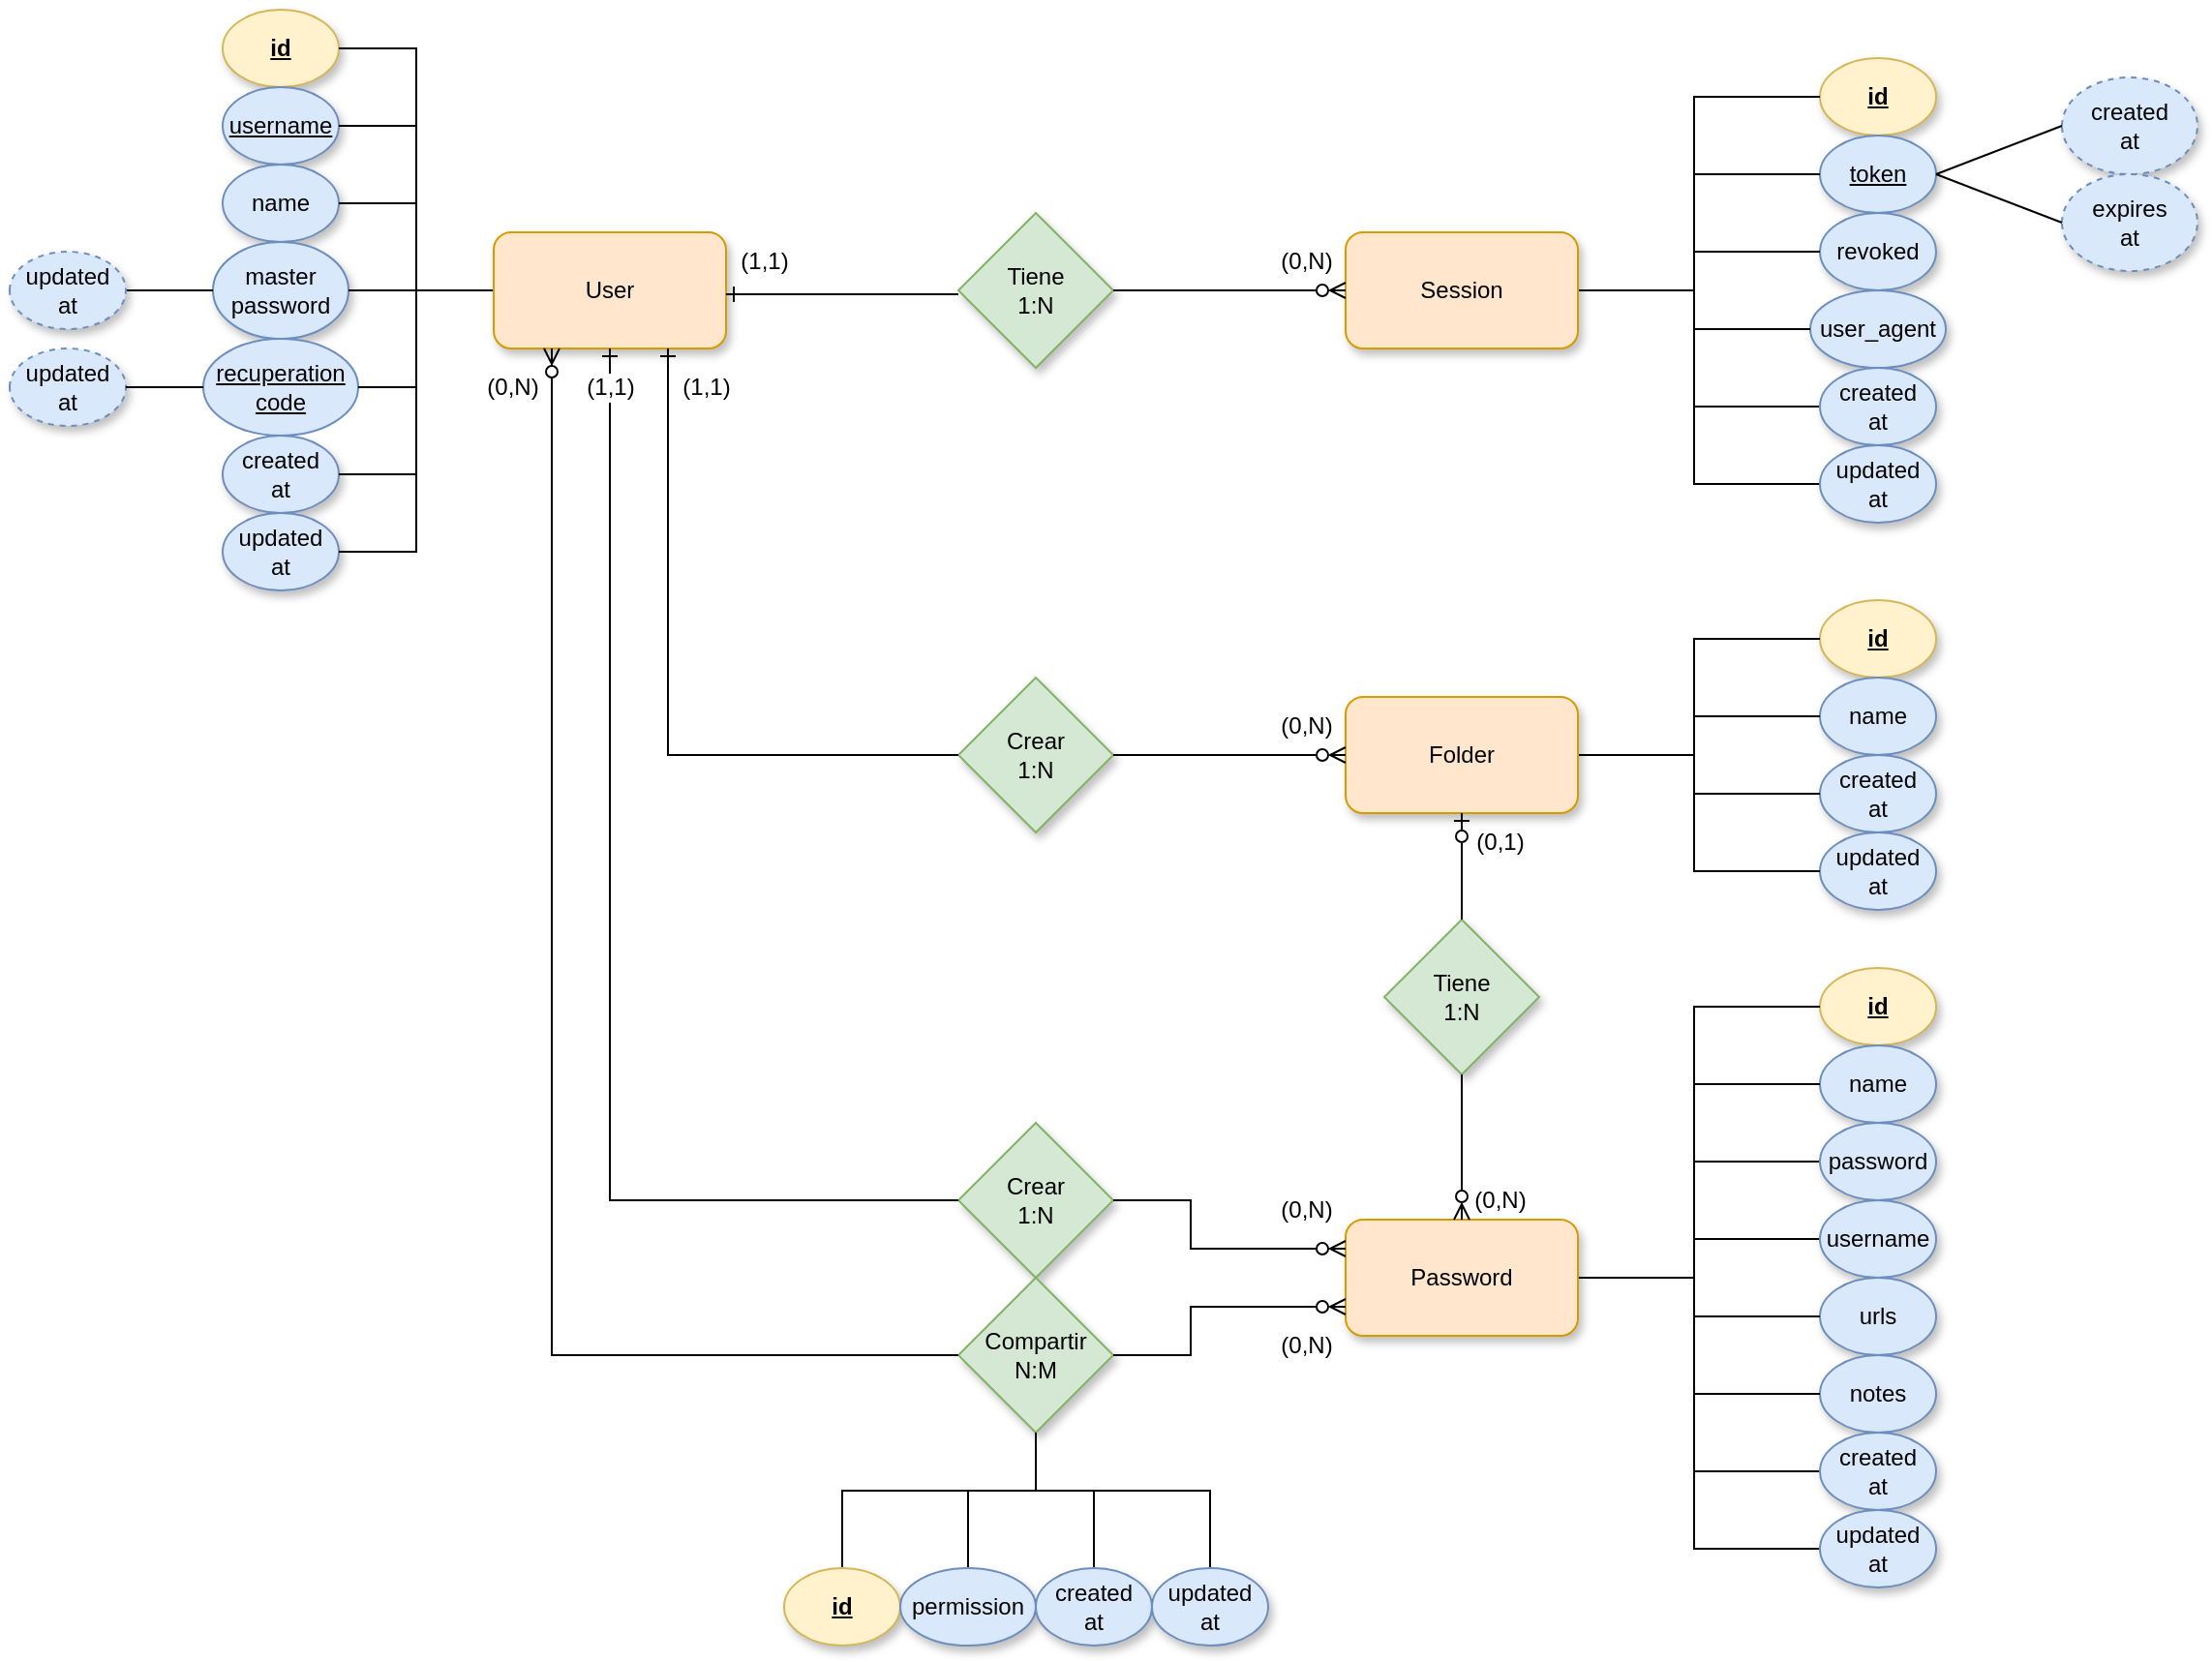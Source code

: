 <mxfile version="26.1.1">
  <diagram name="Página-1" id="HhtQjIhKFEfLpziX8jUD">
    <mxGraphModel dx="2514" dy="875" grid="1" gridSize="10" guides="1" tooltips="1" connect="1" arrows="1" fold="1" page="1" pageScale="1" pageWidth="827" pageHeight="1169" background="light-dark(#FFFFFF,#121212)" math="0" shadow="0">
      <root>
        <mxCell id="0" />
        <mxCell id="1" parent="0" />
        <mxCell id="uKW5IKUN8tZTgDCjG-Rx-1" value="id" style="ellipse;whiteSpace=wrap;html=1;fontStyle=5;fillColor=#fff2cc;strokeColor=#d6b656;shadow=1;" parent="1" vertex="1">
          <mxGeometry x="80" y="75" width="60" height="40" as="geometry" />
        </mxCell>
        <mxCell id="uKW5IKUN8tZTgDCjG-Rx-3" value="&lt;u&gt;username&lt;/u&gt;" style="ellipse;whiteSpace=wrap;html=1;fillColor=#dae8fc;strokeColor=#6c8ebf;shadow=1;" parent="1" vertex="1">
          <mxGeometry x="80" y="115" width="60" height="40" as="geometry" />
        </mxCell>
        <mxCell id="uKW5IKUN8tZTgDCjG-Rx-4" value="name" style="ellipse;whiteSpace=wrap;html=1;fillColor=#dae8fc;strokeColor=#6c8ebf;shadow=1;" parent="1" vertex="1">
          <mxGeometry x="80" y="155" width="60" height="40" as="geometry" />
        </mxCell>
        <mxCell id="uKW5IKUN8tZTgDCjG-Rx-6" value="master&lt;div&gt;password&lt;/div&gt;" style="ellipse;whiteSpace=wrap;html=1;fillColor=#dae8fc;strokeColor=#6c8ebf;shadow=1;" parent="1" vertex="1">
          <mxGeometry x="75" y="195" width="70" height="50" as="geometry" />
        </mxCell>
        <mxCell id="uKW5IKUN8tZTgDCjG-Rx-8" value="&lt;u&gt;recuperation&lt;/u&gt;&lt;div&gt;&lt;u&gt;code&lt;/u&gt;&lt;/div&gt;" style="ellipse;whiteSpace=wrap;html=1;fillColor=#dae8fc;strokeColor=#6c8ebf;" parent="1" vertex="1">
          <mxGeometry x="70" y="245" width="80" height="50" as="geometry" />
        </mxCell>
        <mxCell id="uKW5IKUN8tZTgDCjG-Rx-10" value="created&lt;div&gt;at&lt;/div&gt;" style="ellipse;whiteSpace=wrap;html=1;fillColor=#dae8fc;strokeColor=#6c8ebf;shadow=1;" parent="1" vertex="1">
          <mxGeometry x="80" y="295" width="60" height="40" as="geometry" />
        </mxCell>
        <mxCell id="uKW5IKUN8tZTgDCjG-Rx-11" value="updated&lt;div&gt;at&lt;/div&gt;" style="ellipse;whiteSpace=wrap;html=1;fillColor=#dae8fc;strokeColor=#6c8ebf;shadow=1;" parent="1" vertex="1">
          <mxGeometry x="80" y="335" width="60" height="40" as="geometry" />
        </mxCell>
        <mxCell id="uKW5IKUN8tZTgDCjG-Rx-15" style="edgeStyle=orthogonalEdgeStyle;rounded=0;orthogonalLoop=1;jettySize=auto;html=1;exitX=0;exitY=0.5;exitDx=0;exitDy=0;strokeColor=default;endArrow=none;startFill=0;" parent="1" source="uKW5IKUN8tZTgDCjG-Rx-12" edge="1">
          <mxGeometry relative="1" as="geometry">
            <mxPoint x="180" y="220" as="targetPoint" />
          </mxGeometry>
        </mxCell>
        <mxCell id="uKW5IKUN8tZTgDCjG-Rx-12" value="User" style="rounded=1;whiteSpace=wrap;html=1;fillColor=#ffe6cc;strokeColor=#d79b00;shadow=1;" parent="1" vertex="1">
          <mxGeometry x="220" y="190" width="120" height="60" as="geometry" />
        </mxCell>
        <mxCell id="uKW5IKUN8tZTgDCjG-Rx-16" value="" style="endArrow=none;html=1;rounded=0;entryX=1;entryY=0.5;entryDx=0;entryDy=0;strokeColor=default;" parent="1" target="uKW5IKUN8tZTgDCjG-Rx-1" edge="1">
          <mxGeometry width="50" height="50" relative="1" as="geometry">
            <mxPoint x="180" y="240" as="sourcePoint" />
            <mxPoint x="220" y="90" as="targetPoint" />
            <Array as="points">
              <mxPoint x="180" y="95" />
            </Array>
          </mxGeometry>
        </mxCell>
        <mxCell id="uKW5IKUN8tZTgDCjG-Rx-17" value="" style="endArrow=none;html=1;rounded=0;entryX=1;entryY=0.5;entryDx=0;entryDy=0;strokeColor=default;" parent="1" target="uKW5IKUN8tZTgDCjG-Rx-6" edge="1">
          <mxGeometry width="50" height="50" relative="1" as="geometry">
            <mxPoint x="180" y="220" as="sourcePoint" />
            <mxPoint x="440" y="30" as="targetPoint" />
            <Array as="points" />
          </mxGeometry>
        </mxCell>
        <mxCell id="uKW5IKUN8tZTgDCjG-Rx-18" value="" style="endArrow=none;html=1;rounded=0;entryX=0;entryY=0.5;entryDx=0;entryDy=0;exitX=0;exitY=0.5;exitDx=0;exitDy=0;strokeColor=default;" parent="1" source="uKW5IKUN8tZTgDCjG-Rx-6" target="YjX0jD_oHu2AztBoUwx--14" edge="1">
          <mxGeometry width="50" height="50" relative="1" as="geometry">
            <mxPoint x="180" y="240" as="sourcePoint" />
            <mxPoint x="20" y="165" as="targetPoint" />
            <Array as="points" />
          </mxGeometry>
        </mxCell>
        <mxCell id="uKW5IKUN8tZTgDCjG-Rx-19" value="" style="endArrow=none;html=1;rounded=0;entryX=1;entryY=0.5;entryDx=0;entryDy=0;strokeColor=default;" parent="1" target="uKW5IKUN8tZTgDCjG-Rx-8" edge="1">
          <mxGeometry width="50" height="50" relative="1" as="geometry">
            <mxPoint x="180" y="240" as="sourcePoint" />
            <mxPoint x="460" y="50" as="targetPoint" />
            <Array as="points">
              <mxPoint x="180" y="270" />
            </Array>
          </mxGeometry>
        </mxCell>
        <mxCell id="uKW5IKUN8tZTgDCjG-Rx-21" value="" style="endArrow=none;html=1;rounded=0;entryX=1;entryY=0.5;entryDx=0;entryDy=0;strokeColor=default;" parent="1" target="uKW5IKUN8tZTgDCjG-Rx-11" edge="1">
          <mxGeometry width="50" height="50" relative="1" as="geometry">
            <mxPoint x="180" y="240" as="sourcePoint" />
            <mxPoint x="230" y="330" as="targetPoint" />
            <Array as="points">
              <mxPoint x="180" y="355" />
            </Array>
          </mxGeometry>
        </mxCell>
        <mxCell id="uKW5IKUN8tZTgDCjG-Rx-22" value="" style="endArrow=none;html=1;rounded=0;entryX=1;entryY=0.5;entryDx=0;entryDy=0;strokeColor=default;" parent="1" target="uKW5IKUN8tZTgDCjG-Rx-4" edge="1">
          <mxGeometry width="50" height="50" relative="1" as="geometry">
            <mxPoint x="180" y="240" as="sourcePoint" />
            <mxPoint x="140" y="120" as="targetPoint" />
            <Array as="points">
              <mxPoint x="180" y="175" />
            </Array>
          </mxGeometry>
        </mxCell>
        <mxCell id="uKW5IKUN8tZTgDCjG-Rx-23" value="" style="endArrow=none;html=1;rounded=0;entryX=1;entryY=0.5;entryDx=0;entryDy=0;strokeColor=default;" parent="1" target="uKW5IKUN8tZTgDCjG-Rx-3" edge="1">
          <mxGeometry width="50" height="50" relative="1" as="geometry">
            <mxPoint x="180" y="240" as="sourcePoint" />
            <mxPoint x="180" y="70" as="targetPoint" />
            <Array as="points">
              <mxPoint x="180" y="135" />
            </Array>
          </mxGeometry>
        </mxCell>
        <mxCell id="uKW5IKUN8tZTgDCjG-Rx-24" value="" style="endArrow=none;html=1;rounded=0;entryX=1;entryY=0.5;entryDx=0;entryDy=0;strokeColor=default;" parent="1" target="uKW5IKUN8tZTgDCjG-Rx-10" edge="1">
          <mxGeometry width="50" height="50" relative="1" as="geometry">
            <mxPoint x="180" y="240" as="sourcePoint" />
            <mxPoint x="270" y="470" as="targetPoint" />
            <Array as="points">
              <mxPoint x="180" y="315" />
            </Array>
          </mxGeometry>
        </mxCell>
        <mxCell id="uKW5IKUN8tZTgDCjG-Rx-25" value="id" style="ellipse;whiteSpace=wrap;html=1;direction=west;fontStyle=5;fillColor=#fff2cc;strokeColor=#d6b656;shadow=1;" parent="1" vertex="1">
          <mxGeometry x="905" y="100" width="60" height="40" as="geometry" />
        </mxCell>
        <mxCell id="uKW5IKUN8tZTgDCjG-Rx-26" value="&lt;u&gt;token&lt;/u&gt;" style="ellipse;whiteSpace=wrap;html=1;direction=west;fillColor=#dae8fc;strokeColor=#6c8ebf;shadow=1;" parent="1" vertex="1">
          <mxGeometry x="905" y="140" width="60" height="40" as="geometry" />
        </mxCell>
        <mxCell id="uKW5IKUN8tZTgDCjG-Rx-27" value="&lt;div&gt;created&lt;div&gt;at&lt;/div&gt;&lt;/div&gt;" style="ellipse;whiteSpace=wrap;html=1;direction=west;fillColor=#dae8fc;strokeColor=#6c8ebf;shadow=1;dashed=1;" parent="1" vertex="1">
          <mxGeometry x="1030" y="110" width="70" height="50" as="geometry" />
        </mxCell>
        <mxCell id="uKW5IKUN8tZTgDCjG-Rx-28" value="&lt;div&gt;expires&lt;/div&gt;&lt;div&gt;at&lt;/div&gt;" style="ellipse;whiteSpace=wrap;html=1;direction=west;fillColor=#dae8fc;strokeColor=#6c8ebf;shadow=1;dashed=1;" parent="1" vertex="1">
          <mxGeometry x="1030" y="160" width="70" height="50" as="geometry" />
        </mxCell>
        <mxCell id="uKW5IKUN8tZTgDCjG-Rx-34" style="edgeStyle=orthogonalEdgeStyle;rounded=0;orthogonalLoop=1;jettySize=auto;html=1;exitX=0;exitY=0.5;exitDx=0;exitDy=0;strokeColor=default;endArrow=none;startFill=0;" parent="1" source="uKW5IKUN8tZTgDCjG-Rx-35" edge="1">
          <mxGeometry relative="1" as="geometry">
            <mxPoint x="840" y="220" as="targetPoint" />
          </mxGeometry>
        </mxCell>
        <mxCell id="uKW5IKUN8tZTgDCjG-Rx-35" value="Session" style="rounded=1;whiteSpace=wrap;html=1;direction=west;fillColor=#ffe6cc;strokeColor=#d79b00;shadow=1;" parent="1" vertex="1">
          <mxGeometry x="660" y="190" width="120" height="60" as="geometry" />
        </mxCell>
        <mxCell id="uKW5IKUN8tZTgDCjG-Rx-36" value="" style="endArrow=none;html=1;rounded=0;entryX=1;entryY=0.5;entryDx=0;entryDy=0;strokeColor=default;" parent="1" target="uKW5IKUN8tZTgDCjG-Rx-25" edge="1">
          <mxGeometry width="50" height="50" relative="1" as="geometry">
            <mxPoint x="840" y="220" as="sourcePoint" />
            <mxPoint x="880" y="90" as="targetPoint" />
            <Array as="points">
              <mxPoint x="840" y="120" />
            </Array>
          </mxGeometry>
        </mxCell>
        <mxCell id="uKW5IKUN8tZTgDCjG-Rx-37" value="" style="endArrow=none;html=1;rounded=0;entryX=1;entryY=0.5;entryDx=0;entryDy=0;exitX=0;exitY=0.5;exitDx=0;exitDy=0;strokeColor=default;" parent="1" source="uKW5IKUN8tZTgDCjG-Rx-26" target="uKW5IKUN8tZTgDCjG-Rx-28" edge="1">
          <mxGeometry width="50" height="50" relative="1" as="geometry">
            <mxPoint x="1120" y="240" as="sourcePoint" />
            <mxPoint x="1100" y="-10" as="targetPoint" />
            <Array as="points" />
          </mxGeometry>
        </mxCell>
        <mxCell id="uKW5IKUN8tZTgDCjG-Rx-41" value="" style="endArrow=none;html=1;rounded=0;entryX=1;entryY=0.5;entryDx=0;entryDy=0;strokeColor=default;" parent="1" target="uKW5IKUN8tZTgDCjG-Rx-33" edge="1">
          <mxGeometry width="50" height="50" relative="1" as="geometry">
            <mxPoint x="840" y="220" as="sourcePoint" />
            <mxPoint x="890" y="330" as="targetPoint" />
            <Array as="points">
              <mxPoint x="840" y="320" />
            </Array>
          </mxGeometry>
        </mxCell>
        <mxCell id="uKW5IKUN8tZTgDCjG-Rx-42" value="" style="endArrow=none;html=1;rounded=0;entryX=1;entryY=0.5;entryDx=0;entryDy=0;exitX=0;exitY=0.5;exitDx=0;exitDy=0;strokeColor=default;" parent="1" source="uKW5IKUN8tZTgDCjG-Rx-26" target="uKW5IKUN8tZTgDCjG-Rx-27" edge="1">
          <mxGeometry width="50" height="50" relative="1" as="geometry">
            <mxPoint x="1100" y="50" as="sourcePoint" />
            <mxPoint x="800" y="80" as="targetPoint" />
            <Array as="points" />
          </mxGeometry>
        </mxCell>
        <mxCell id="uKW5IKUN8tZTgDCjG-Rx-43" value="" style="endArrow=none;html=1;rounded=0;entryX=1;entryY=0.5;entryDx=0;entryDy=0;exitX=1;exitY=0.5;exitDx=0;exitDy=0;strokeColor=default;" parent="1" target="uKW5IKUN8tZTgDCjG-Rx-26" edge="1">
          <mxGeometry width="50" height="50" relative="1" as="geometry">
            <mxPoint x="840" y="240" as="sourcePoint" />
            <mxPoint x="840" y="70" as="targetPoint" />
            <Array as="points">
              <mxPoint x="840" y="220" />
              <mxPoint x="840" y="160" />
            </Array>
          </mxGeometry>
        </mxCell>
        <mxCell id="uKW5IKUN8tZTgDCjG-Rx-44" value="" style="endArrow=none;html=1;rounded=0;entryX=1;entryY=0.5;entryDx=0;entryDy=0;strokeColor=default;" parent="1" target="uKW5IKUN8tZTgDCjG-Rx-32" edge="1">
          <mxGeometry width="50" height="50" relative="1" as="geometry">
            <mxPoint x="840" y="280" as="sourcePoint" />
            <mxPoint x="930" y="470" as="targetPoint" />
            <Array as="points" />
          </mxGeometry>
        </mxCell>
        <mxCell id="uKW5IKUN8tZTgDCjG-Rx-45" value="Tiene&lt;div&gt;1:N&lt;/div&gt;" style="rhombus;whiteSpace=wrap;html=1;fillColor=#d5e8d4;strokeColor=#82b366;shadow=1;" parent="1" vertex="1">
          <mxGeometry x="460" y="180" width="80" height="80" as="geometry" />
        </mxCell>
        <mxCell id="uKW5IKUN8tZTgDCjG-Rx-46" value="" style="endArrow=ERone;html=1;rounded=0;entryX=1;entryY=0.5;entryDx=0;entryDy=0;endFill=0;strokeColor=default;" parent="1" edge="1">
          <mxGeometry width="50" height="50" relative="1" as="geometry">
            <mxPoint x="460" y="222.0" as="sourcePoint" />
            <mxPoint x="340" y="222.0" as="targetPoint" />
          </mxGeometry>
        </mxCell>
        <mxCell id="uKW5IKUN8tZTgDCjG-Rx-48" value="" style="endArrow=ERzeroToMany;html=1;rounded=0;entryX=1;entryY=0.5;entryDx=0;entryDy=0;exitX=1;exitY=0.5;exitDx=0;exitDy=0;endFill=0;strokeColor=default;" parent="1" source="uKW5IKUN8tZTgDCjG-Rx-45" target="uKW5IKUN8tZTgDCjG-Rx-35" edge="1">
          <mxGeometry width="50" height="50" relative="1" as="geometry">
            <mxPoint x="470" y="230" as="sourcePoint" />
            <mxPoint x="350" y="230" as="targetPoint" />
          </mxGeometry>
        </mxCell>
        <mxCell id="uKW5IKUN8tZTgDCjG-Rx-50" value="(0,N)" style="text;html=1;align=center;verticalAlign=middle;whiteSpace=wrap;rounded=0;" parent="1" vertex="1">
          <mxGeometry x="610" y="190" width="60" height="30" as="geometry" />
        </mxCell>
        <mxCell id="uKW5IKUN8tZTgDCjG-Rx-52" value="id" style="ellipse;whiteSpace=wrap;html=1;direction=west;fontStyle=5;fillColor=#fff2cc;strokeColor=#d6b656;shadow=1;" parent="1" vertex="1">
          <mxGeometry x="905" y="380" width="60" height="40" as="geometry" />
        </mxCell>
        <mxCell id="uKW5IKUN8tZTgDCjG-Rx-53" value="name" style="ellipse;whiteSpace=wrap;html=1;direction=west;fillColor=#dae8fc;strokeColor=#6c8ebf;shadow=1;" parent="1" vertex="1">
          <mxGeometry x="905" y="420" width="60" height="40" as="geometry" />
        </mxCell>
        <mxCell id="uKW5IKUN8tZTgDCjG-Rx-56" value="created&lt;div&gt;at&lt;/div&gt;" style="ellipse;whiteSpace=wrap;html=1;direction=west;fillColor=#dae8fc;strokeColor=#6c8ebf;shadow=1;" parent="1" vertex="1">
          <mxGeometry x="905" y="460" width="60" height="40" as="geometry" />
        </mxCell>
        <mxCell id="uKW5IKUN8tZTgDCjG-Rx-57" value="updated&lt;div&gt;at&lt;/div&gt;" style="ellipse;whiteSpace=wrap;html=1;direction=west;fillColor=#dae8fc;strokeColor=#6c8ebf;shadow=1;" parent="1" vertex="1">
          <mxGeometry x="905" y="500" width="60" height="40" as="geometry" />
        </mxCell>
        <mxCell id="uKW5IKUN8tZTgDCjG-Rx-58" style="edgeStyle=orthogonalEdgeStyle;rounded=0;orthogonalLoop=1;jettySize=auto;html=1;exitX=0;exitY=0.5;exitDx=0;exitDy=0;strokeColor=default;endArrow=none;startFill=0;" parent="1" source="uKW5IKUN8tZTgDCjG-Rx-59" edge="1">
          <mxGeometry relative="1" as="geometry">
            <mxPoint x="840" y="460" as="targetPoint" />
          </mxGeometry>
        </mxCell>
        <mxCell id="uKW5IKUN8tZTgDCjG-Rx-59" value="Folder" style="rounded=1;whiteSpace=wrap;html=1;direction=west;fillColor=#ffe6cc;strokeColor=#d79b00;shadow=1;" parent="1" vertex="1">
          <mxGeometry x="660" y="430" width="120" height="60" as="geometry" />
        </mxCell>
        <mxCell id="uKW5IKUN8tZTgDCjG-Rx-60" value="" style="endArrow=none;html=1;rounded=0;entryX=1;entryY=0.5;entryDx=0;entryDy=0;exitX=1;exitY=0.5;exitDx=0;exitDy=0;strokeColor=default;" parent="1" target="uKW5IKUN8tZTgDCjG-Rx-52" edge="1">
          <mxGeometry width="50" height="50" relative="1" as="geometry">
            <mxPoint x="840" y="480" as="sourcePoint" />
            <mxPoint x="880" y="330" as="targetPoint" />
            <Array as="points">
              <mxPoint x="840" y="400" />
            </Array>
          </mxGeometry>
        </mxCell>
        <mxCell id="uKW5IKUN8tZTgDCjG-Rx-62" value="" style="endArrow=none;html=1;rounded=0;entryX=1;entryY=0.5;entryDx=0;entryDy=0;exitX=1;exitY=0.5;exitDx=0;exitDy=0;strokeColor=default;" parent="1" target="uKW5IKUN8tZTgDCjG-Rx-57" edge="1">
          <mxGeometry width="50" height="50" relative="1" as="geometry">
            <mxPoint x="840" y="480" as="sourcePoint" />
            <mxPoint x="890" y="570" as="targetPoint" />
            <Array as="points">
              <mxPoint x="840" y="520" />
            </Array>
          </mxGeometry>
        </mxCell>
        <mxCell id="uKW5IKUN8tZTgDCjG-Rx-64" value="" style="endArrow=none;html=1;rounded=0;entryX=1;entryY=0.5;entryDx=0;entryDy=0;exitX=1;exitY=0.5;exitDx=0;exitDy=0;strokeColor=default;" parent="1" target="uKW5IKUN8tZTgDCjG-Rx-53" edge="1">
          <mxGeometry width="50" height="50" relative="1" as="geometry">
            <mxPoint x="840" y="480" as="sourcePoint" />
            <mxPoint x="840" y="310" as="targetPoint" />
            <Array as="points">
              <mxPoint x="840" y="440" />
            </Array>
          </mxGeometry>
        </mxCell>
        <mxCell id="uKW5IKUN8tZTgDCjG-Rx-65" value="" style="endArrow=none;html=1;rounded=0;entryX=1;entryY=0.5;entryDx=0;entryDy=0;exitX=1;exitY=0.5;exitDx=0;exitDy=0;strokeColor=default;" parent="1" target="uKW5IKUN8tZTgDCjG-Rx-56" edge="1">
          <mxGeometry width="50" height="50" relative="1" as="geometry">
            <mxPoint x="840" y="480" as="sourcePoint" />
            <mxPoint x="930" y="710" as="targetPoint" />
            <Array as="points" />
          </mxGeometry>
        </mxCell>
        <mxCell id="uKW5IKUN8tZTgDCjG-Rx-67" value="Crear&lt;div&gt;1:N&lt;/div&gt;" style="rhombus;whiteSpace=wrap;html=1;fillColor=#d5e8d4;strokeColor=#82b366;shadow=1;" parent="1" vertex="1">
          <mxGeometry x="460" y="420" width="80" height="80" as="geometry" />
        </mxCell>
        <mxCell id="uKW5IKUN8tZTgDCjG-Rx-68" value="" style="endArrow=ERone;html=1;rounded=0;exitX=0;exitY=0.5;exitDx=0;exitDy=0;entryX=0.75;entryY=1;entryDx=0;entryDy=0;endFill=0;strokeColor=default;" parent="1" source="uKW5IKUN8tZTgDCjG-Rx-67" target="uKW5IKUN8tZTgDCjG-Rx-12" edge="1">
          <mxGeometry width="50" height="50" relative="1" as="geometry">
            <mxPoint x="470" y="230" as="sourcePoint" />
            <mxPoint x="220" y="300" as="targetPoint" />
            <Array as="points">
              <mxPoint x="310" y="460" />
            </Array>
          </mxGeometry>
        </mxCell>
        <mxCell id="uKW5IKUN8tZTgDCjG-Rx-70" value="" style="endArrow=ERzeroToMany;html=1;rounded=0;exitX=1;exitY=0.5;exitDx=0;exitDy=0;entryX=1;entryY=0.5;entryDx=0;entryDy=0;endFill=0;strokeColor=default;" parent="1" source="uKW5IKUN8tZTgDCjG-Rx-67" target="uKW5IKUN8tZTgDCjG-Rx-59" edge="1">
          <mxGeometry width="50" height="50" relative="1" as="geometry">
            <mxPoint x="550" y="190" as="sourcePoint" />
            <mxPoint x="630" y="460" as="targetPoint" />
          </mxGeometry>
        </mxCell>
        <mxCell id="uKW5IKUN8tZTgDCjG-Rx-72" value="(0,N)" style="text;html=1;align=center;verticalAlign=middle;whiteSpace=wrap;rounded=0;" parent="1" vertex="1">
          <mxGeometry x="610" y="430" width="60" height="30" as="geometry" />
        </mxCell>
        <mxCell id="uKW5IKUN8tZTgDCjG-Rx-73" value="id" style="ellipse;whiteSpace=wrap;html=1;direction=west;fontStyle=5;fillColor=#fff2cc;strokeColor=#d6b656;shadow=1;" parent="1" vertex="1">
          <mxGeometry x="905" y="570" width="60" height="40" as="geometry" />
        </mxCell>
        <mxCell id="uKW5IKUN8tZTgDCjG-Rx-74" value="name" style="ellipse;whiteSpace=wrap;html=1;direction=west;fillColor=#dae8fc;strokeColor=#6c8ebf;shadow=1;" parent="1" vertex="1">
          <mxGeometry x="905" y="610" width="60" height="40" as="geometry" />
        </mxCell>
        <mxCell id="uKW5IKUN8tZTgDCjG-Rx-79" style="edgeStyle=orthogonalEdgeStyle;rounded=0;orthogonalLoop=1;jettySize=auto;html=1;exitX=0;exitY=0.5;exitDx=0;exitDy=0;strokeColor=default;endArrow=none;startFill=0;" parent="1" source="uKW5IKUN8tZTgDCjG-Rx-80" edge="1">
          <mxGeometry relative="1" as="geometry">
            <mxPoint x="840" y="730" as="targetPoint" />
          </mxGeometry>
        </mxCell>
        <mxCell id="uKW5IKUN8tZTgDCjG-Rx-80" value="Password" style="rounded=1;whiteSpace=wrap;html=1;direction=west;fillColor=#ffe6cc;strokeColor=#d79b00;shadow=1;" parent="1" vertex="1">
          <mxGeometry x="660" y="700" width="120" height="60" as="geometry" />
        </mxCell>
        <mxCell id="uKW5IKUN8tZTgDCjG-Rx-81" value="" style="endArrow=none;html=1;rounded=0;entryX=1;entryY=0.5;entryDx=0;entryDy=0;exitX=1;exitY=0.5;exitDx=0;exitDy=0;strokeColor=default;" parent="1" target="uKW5IKUN8tZTgDCjG-Rx-73" edge="1">
          <mxGeometry width="50" height="50" relative="1" as="geometry">
            <mxPoint x="840" y="750" as="sourcePoint" />
            <mxPoint x="880" y="600" as="targetPoint" />
            <Array as="points">
              <mxPoint x="840" y="590" />
            </Array>
          </mxGeometry>
        </mxCell>
        <mxCell id="uKW5IKUN8tZTgDCjG-Rx-82" value="" style="endArrow=none;html=1;rounded=0;entryX=1;entryY=0.5;entryDx=0;entryDy=0;strokeColor=default;" parent="1" target="uKW5IKUN8tZTgDCjG-Rx-105" edge="1">
          <mxGeometry width="50" height="50" relative="1" as="geometry">
            <mxPoint x="840" y="710" as="sourcePoint" />
            <mxPoint x="900.0" y="755" as="targetPoint" />
            <Array as="points" />
          </mxGeometry>
        </mxCell>
        <mxCell id="uKW5IKUN8tZTgDCjG-Rx-83" value="" style="endArrow=none;html=1;rounded=0;entryX=1;entryY=0.5;entryDx=0;entryDy=0;exitX=1;exitY=0.5;exitDx=0;exitDy=0;strokeColor=default;" parent="1" target="uKW5IKUN8tZTgDCjG-Rx-78" edge="1">
          <mxGeometry width="50" height="50" relative="1" as="geometry">
            <mxPoint x="840" y="750" as="sourcePoint" />
            <mxPoint x="890" y="840" as="targetPoint" />
            <Array as="points">
              <mxPoint x="840" y="870" />
            </Array>
          </mxGeometry>
        </mxCell>
        <mxCell id="uKW5IKUN8tZTgDCjG-Rx-84" value="" style="endArrow=none;html=1;rounded=0;entryX=1;entryY=0.5;entryDx=0;entryDy=0;exitX=1;exitY=0.5;exitDx=0;exitDy=0;strokeColor=default;" parent="1" target="uKW5IKUN8tZTgDCjG-Rx-104" edge="1">
          <mxGeometry width="50" height="50" relative="1" as="geometry">
            <mxPoint x="840" y="750" as="sourcePoint" />
            <mxPoint x="900.0" y="705" as="targetPoint" />
            <Array as="points">
              <mxPoint x="840" y="670" />
            </Array>
          </mxGeometry>
        </mxCell>
        <mxCell id="uKW5IKUN8tZTgDCjG-Rx-85" value="" style="endArrow=none;html=1;rounded=0;entryX=1;entryY=0.5;entryDx=0;entryDy=0;exitX=1;exitY=0.5;exitDx=0;exitDy=0;strokeColor=default;" parent="1" target="uKW5IKUN8tZTgDCjG-Rx-74" edge="1">
          <mxGeometry width="50" height="50" relative="1" as="geometry">
            <mxPoint x="840" y="750" as="sourcePoint" />
            <mxPoint x="840" y="580" as="targetPoint" />
            <Array as="points">
              <mxPoint x="840" y="630" />
            </Array>
          </mxGeometry>
        </mxCell>
        <mxCell id="uKW5IKUN8tZTgDCjG-Rx-86" value="" style="endArrow=none;html=1;rounded=0;entryX=1;entryY=0.5;entryDx=0;entryDy=0;exitX=1;exitY=0.5;exitDx=0;exitDy=0;strokeColor=default;" parent="1" target="uKW5IKUN8tZTgDCjG-Rx-77" edge="1">
          <mxGeometry width="50" height="50" relative="1" as="geometry">
            <mxPoint x="840" y="750" as="sourcePoint" />
            <mxPoint x="930" y="980" as="targetPoint" />
            <Array as="points">
              <mxPoint x="840" y="830" />
            </Array>
          </mxGeometry>
        </mxCell>
        <mxCell id="uKW5IKUN8tZTgDCjG-Rx-87" value="Crear&lt;div&gt;1:N&lt;/div&gt;" style="rhombus;whiteSpace=wrap;html=1;fillColor=#d5e8d4;strokeColor=#82b366;shadow=1;" parent="1" vertex="1">
          <mxGeometry x="460" y="650" width="80" height="80" as="geometry" />
        </mxCell>
        <mxCell id="uKW5IKUN8tZTgDCjG-Rx-88" value="" style="endArrow=ERone;html=1;rounded=0;exitX=0;exitY=0.5;exitDx=0;exitDy=0;entryX=0.5;entryY=1;entryDx=0;entryDy=0;endFill=0;strokeColor=default;" parent="1" source="uKW5IKUN8tZTgDCjG-Rx-87" target="uKW5IKUN8tZTgDCjG-Rx-12" edge="1">
          <mxGeometry width="50" height="50" relative="1" as="geometry">
            <mxPoint x="470" y="470" as="sourcePoint" />
            <mxPoint x="320" y="260" as="targetPoint" />
            <Array as="points">
              <mxPoint x="280" y="690" />
            </Array>
          </mxGeometry>
        </mxCell>
        <mxCell id="YjX0jD_oHu2AztBoUwx--20" value="&lt;font style=&quot;font-size: 12px;&quot;&gt;(1,1)&lt;/font&gt;" style="edgeLabel;html=1;align=center;verticalAlign=middle;resizable=0;points=[];" parent="uKW5IKUN8tZTgDCjG-Rx-88" vertex="1" connectable="0">
          <mxGeometry x="0.926" relative="1" as="geometry">
            <mxPoint y="-3" as="offset" />
          </mxGeometry>
        </mxCell>
        <mxCell id="uKW5IKUN8tZTgDCjG-Rx-98" value="" style="endArrow=ERzeroToMany;html=1;rounded=0;exitX=1;exitY=0.5;exitDx=0;exitDy=0;entryX=1;entryY=0.75;entryDx=0;entryDy=0;endFill=0;strokeColor=default;" parent="1" source="uKW5IKUN8tZTgDCjG-Rx-87" target="uKW5IKUN8tZTgDCjG-Rx-80" edge="1">
          <mxGeometry width="50" height="50" relative="1" as="geometry">
            <mxPoint x="550" y="500" as="sourcePoint" />
            <mxPoint x="670" y="500" as="targetPoint" />
            <Array as="points">
              <mxPoint x="580" y="690" />
              <mxPoint x="580" y="715" />
            </Array>
          </mxGeometry>
        </mxCell>
        <mxCell id="uKW5IKUN8tZTgDCjG-Rx-100" value="(0,N)" style="text;html=1;align=center;verticalAlign=middle;whiteSpace=wrap;rounded=0;" parent="1" vertex="1">
          <mxGeometry x="610" y="680" width="60" height="30" as="geometry" />
        </mxCell>
        <mxCell id="uKW5IKUN8tZTgDCjG-Rx-104" value="password" style="ellipse;whiteSpace=wrap;html=1;direction=west;fillColor=#dae8fc;strokeColor=#6c8ebf;shadow=1;" parent="1" vertex="1">
          <mxGeometry x="905" y="650" width="60" height="40" as="geometry" />
        </mxCell>
        <mxCell id="uKW5IKUN8tZTgDCjG-Rx-105" value="username" style="ellipse;whiteSpace=wrap;html=1;direction=west;fillColor=#dae8fc;strokeColor=#6c8ebf;shadow=1;" parent="1" vertex="1">
          <mxGeometry x="905" y="690" width="60" height="40" as="geometry" />
        </mxCell>
        <mxCell id="uKW5IKUN8tZTgDCjG-Rx-106" value="urls" style="ellipse;whiteSpace=wrap;html=1;direction=west;fillColor=#dae8fc;strokeColor=#6c8ebf;shadow=1;" parent="1" vertex="1">
          <mxGeometry x="905" y="730" width="60" height="40" as="geometry" />
        </mxCell>
        <mxCell id="uKW5IKUN8tZTgDCjG-Rx-107" value="notes" style="ellipse;whiteSpace=wrap;html=1;direction=west;fillColor=#dae8fc;strokeColor=#6c8ebf;shadow=1;" parent="1" vertex="1">
          <mxGeometry x="905" y="770" width="60" height="40" as="geometry" />
        </mxCell>
        <mxCell id="uKW5IKUN8tZTgDCjG-Rx-108" value="" style="endArrow=none;html=1;rounded=0;entryX=1;entryY=0.5;entryDx=0;entryDy=0;strokeColor=default;" parent="1" target="uKW5IKUN8tZTgDCjG-Rx-106" edge="1">
          <mxGeometry width="50" height="50" relative="1" as="geometry">
            <mxPoint x="840" y="750" as="sourcePoint" />
            <mxPoint x="915" y="720" as="targetPoint" />
            <Array as="points" />
          </mxGeometry>
        </mxCell>
        <mxCell id="uKW5IKUN8tZTgDCjG-Rx-109" value="" style="endArrow=none;html=1;rounded=0;entryX=1;entryY=0.5;entryDx=0;entryDy=0;strokeColor=default;" parent="1" target="uKW5IKUN8tZTgDCjG-Rx-107" edge="1">
          <mxGeometry width="50" height="50" relative="1" as="geometry">
            <mxPoint x="840" y="790" as="sourcePoint" />
            <mxPoint x="915" y="760" as="targetPoint" />
            <Array as="points" />
          </mxGeometry>
        </mxCell>
        <mxCell id="YjX0jD_oHu2AztBoUwx--1" value="Tiene&lt;div&gt;1:N&lt;/div&gt;" style="rhombus;whiteSpace=wrap;html=1;fillColor=#d5e8d4;strokeColor=#82b366;shadow=1;" parent="1" vertex="1">
          <mxGeometry x="680" y="545" width="80" height="80" as="geometry" />
        </mxCell>
        <mxCell id="YjX0jD_oHu2AztBoUwx--2" value="" style="endArrow=ERzeroToOne;html=1;rounded=0;exitX=0.5;exitY=0;exitDx=0;exitDy=0;entryX=0.5;entryY=0;entryDx=0;entryDy=0;endFill=0;strokeColor=default;" parent="1" source="YjX0jD_oHu2AztBoUwx--1" target="uKW5IKUN8tZTgDCjG-Rx-59" edge="1">
          <mxGeometry width="50" height="50" relative="1" as="geometry">
            <mxPoint x="460" y="560" as="sourcePoint" />
            <mxPoint x="580" y="560" as="targetPoint" />
          </mxGeometry>
        </mxCell>
        <mxCell id="YjX0jD_oHu2AztBoUwx--3" value="" style="endArrow=none;html=1;rounded=0;exitX=0.5;exitY=1;exitDx=0;exitDy=0;entryX=0.5;entryY=1;entryDx=0;entryDy=0;startArrow=ERzeroToMany;startFill=0;strokeColor=default;" parent="1" source="uKW5IKUN8tZTgDCjG-Rx-80" target="YjX0jD_oHu2AztBoUwx--1" edge="1">
          <mxGeometry width="50" height="50" relative="1" as="geometry">
            <mxPoint x="470" y="570" as="sourcePoint" />
            <mxPoint x="590" y="570" as="targetPoint" />
          </mxGeometry>
        </mxCell>
        <mxCell id="YjX0jD_oHu2AztBoUwx--4" value="(0,N)" style="text;html=1;align=center;verticalAlign=middle;whiteSpace=wrap;rounded=0;" parent="1" vertex="1">
          <mxGeometry x="710" y="675" width="60" height="30" as="geometry" />
        </mxCell>
        <mxCell id="YjX0jD_oHu2AztBoUwx--5" value="(0,1)" style="text;html=1;align=center;verticalAlign=middle;whiteSpace=wrap;rounded=0;" parent="1" vertex="1">
          <mxGeometry x="710" y="490" width="60" height="30" as="geometry" />
        </mxCell>
        <mxCell id="YjX0jD_oHu2AztBoUwx--7" value="Compartir&lt;div&gt;N:M&lt;/div&gt;" style="rhombus;whiteSpace=wrap;html=1;fillColor=#d5e8d4;strokeColor=#82b366;shadow=1;" parent="1" vertex="1">
          <mxGeometry x="460" y="730" width="80" height="80" as="geometry" />
        </mxCell>
        <mxCell id="YjX0jD_oHu2AztBoUwx--9" value="" style="endArrow=ERzeroToMany;html=1;rounded=0;exitX=1;exitY=0.5;exitDx=0;exitDy=0;entryX=1;entryY=0.25;entryDx=0;entryDy=0;endFill=0;strokeColor=default;" parent="1" source="YjX0jD_oHu2AztBoUwx--7" target="uKW5IKUN8tZTgDCjG-Rx-80" edge="1">
          <mxGeometry width="50" height="50" relative="1" as="geometry">
            <mxPoint x="550" y="700" as="sourcePoint" />
            <mxPoint x="670" y="725" as="targetPoint" />
            <Array as="points">
              <mxPoint x="580" y="770" />
              <mxPoint x="580" y="745" />
            </Array>
          </mxGeometry>
        </mxCell>
        <mxCell id="YjX0jD_oHu2AztBoUwx--10" value="" style="endArrow=ERzeroToMany;html=1;rounded=0;exitX=0;exitY=0.5;exitDx=0;exitDy=0;entryX=0.25;entryY=1;entryDx=0;entryDy=0;endFill=0;strokeColor=default;" parent="1" source="YjX0jD_oHu2AztBoUwx--7" target="uKW5IKUN8tZTgDCjG-Rx-12" edge="1">
          <mxGeometry width="50" height="50" relative="1" as="geometry">
            <mxPoint x="420" y="720" as="sourcePoint" />
            <mxPoint x="240" y="280" as="targetPoint" />
            <Array as="points">
              <mxPoint x="250" y="770" />
            </Array>
          </mxGeometry>
        </mxCell>
        <mxCell id="YjX0jD_oHu2AztBoUwx--11" value="(0,N)" style="text;html=1;align=center;verticalAlign=middle;whiteSpace=wrap;rounded=0;shadow=0;" parent="1" vertex="1">
          <mxGeometry x="610" y="750" width="60" height="30" as="geometry" />
        </mxCell>
        <mxCell id="YjX0jD_oHu2AztBoUwx--14" value="updated&lt;div&gt;at&lt;/div&gt;" style="ellipse;whiteSpace=wrap;html=1;direction=west;fillColor=#dae8fc;strokeColor=#6c8ebf;shadow=1;dashed=1;" parent="1" vertex="1">
          <mxGeometry x="-30" y="200" width="60" height="40" as="geometry" />
        </mxCell>
        <mxCell id="YjX0jD_oHu2AztBoUwx--16" value="updated&lt;div&gt;at&lt;/div&gt;" style="ellipse;whiteSpace=wrap;html=1;direction=west;fillColor=#dae8fc;strokeColor=#6c8ebf;shadow=1;dashed=1;" parent="1" vertex="1">
          <mxGeometry x="-30" y="250" width="60" height="40" as="geometry" />
        </mxCell>
        <mxCell id="YjX0jD_oHu2AztBoUwx--17" value="" style="endArrow=none;html=1;rounded=0;entryX=0;entryY=0.5;entryDx=0;entryDy=0;exitX=0;exitY=0.5;exitDx=0;exitDy=0;strokeColor=default;" parent="1" source="uKW5IKUN8tZTgDCjG-Rx-8" target="YjX0jD_oHu2AztBoUwx--16" edge="1">
          <mxGeometry width="50" height="50" relative="1" as="geometry">
            <mxPoint x="85" y="230" as="sourcePoint" />
            <mxPoint x="40" y="230" as="targetPoint" />
            <Array as="points" />
          </mxGeometry>
        </mxCell>
        <mxCell id="YjX0jD_oHu2AztBoUwx--23" value="(1,1)" style="text;html=1;align=center;verticalAlign=middle;whiteSpace=wrap;rounded=0;" parent="1" vertex="1">
          <mxGeometry x="300" y="255" width="60" height="30" as="geometry" />
        </mxCell>
        <mxCell id="YjX0jD_oHu2AztBoUwx--24" value="(1,1)" style="text;html=1;align=center;verticalAlign=middle;whiteSpace=wrap;rounded=0;" parent="1" vertex="1">
          <mxGeometry x="330" y="190" width="60" height="30" as="geometry" />
        </mxCell>
        <mxCell id="YjX0jD_oHu2AztBoUwx--25" value="(0,N)" style="text;html=1;align=center;verticalAlign=middle;whiteSpace=wrap;rounded=0;" parent="1" vertex="1">
          <mxGeometry x="200" y="255" width="60" height="30" as="geometry" />
        </mxCell>
        <mxCell id="LC9g6RfBAbIn-uIwuaNV-29" value="revoked" style="ellipse;whiteSpace=wrap;html=1;fillColor=#dae8fc;strokeColor=#6c8ebf;shadow=1;" parent="1" vertex="1">
          <mxGeometry x="905" y="180" width="60" height="40" as="geometry" />
        </mxCell>
        <mxCell id="LC9g6RfBAbIn-uIwuaNV-30" value="" style="endArrow=none;html=1;rounded=0;entryX=0;entryY=0.5;entryDx=0;entryDy=0;strokeColor=default;" parent="1" target="LC9g6RfBAbIn-uIwuaNV-29" edge="1">
          <mxGeometry width="50" height="50" relative="1" as="geometry">
            <mxPoint x="840" y="220" as="sourcePoint" />
            <mxPoint x="915" y="270" as="targetPoint" />
            <Array as="points">
              <mxPoint x="840" y="200" />
            </Array>
          </mxGeometry>
        </mxCell>
        <mxCell id="LC9g6RfBAbIn-uIwuaNV-33" value="" style="endArrow=none;html=1;rounded=0;exitX=0.5;exitY=1;exitDx=0;exitDy=0;strokeColor=default;" parent="1" source="YjX0jD_oHu2AztBoUwx--7" edge="1">
          <mxGeometry width="50" height="50" relative="1" as="geometry">
            <mxPoint x="850" y="720" as="sourcePoint" />
            <mxPoint x="500" y="840" as="targetPoint" />
            <Array as="points" />
          </mxGeometry>
        </mxCell>
        <mxCell id="LC9g6RfBAbIn-uIwuaNV-37" value="" style="endArrow=none;html=1;rounded=0;entryX=0.5;entryY=1;entryDx=0;entryDy=0;strokeColor=default;" parent="1" target="LC9g6RfBAbIn-uIwuaNV-41" edge="1">
          <mxGeometry width="50" height="50" relative="1" as="geometry">
            <mxPoint x="500" y="840" as="sourcePoint" />
            <mxPoint x="400" y="880" as="targetPoint" />
            <Array as="points">
              <mxPoint x="400" y="840" />
            </Array>
          </mxGeometry>
        </mxCell>
        <mxCell id="LC9g6RfBAbIn-uIwuaNV-38" value="" style="endArrow=none;html=1;rounded=0;entryX=0.5;entryY=1;entryDx=0;entryDy=0;strokeColor=default;" parent="1" target="LC9g6RfBAbIn-uIwuaNV-32" edge="1">
          <mxGeometry width="50" height="50" relative="1" as="geometry">
            <mxPoint x="500" y="840" as="sourcePoint" />
            <mxPoint x="520" y="860" as="targetPoint" />
            <Array as="points">
              <mxPoint x="465" y="840" />
            </Array>
          </mxGeometry>
        </mxCell>
        <mxCell id="LC9g6RfBAbIn-uIwuaNV-39" value="" style="endArrow=none;html=1;rounded=0;entryX=0.5;entryY=1;entryDx=0;entryDy=0;strokeColor=default;" parent="1" target="LC9g6RfBAbIn-uIwuaNV-35" edge="1">
          <mxGeometry width="50" height="50" relative="1" as="geometry">
            <mxPoint x="500" y="840" as="sourcePoint" />
            <mxPoint x="475" y="890" as="targetPoint" />
            <Array as="points">
              <mxPoint x="530" y="840" />
            </Array>
          </mxGeometry>
        </mxCell>
        <mxCell id="LC9g6RfBAbIn-uIwuaNV-40" value="" style="endArrow=none;html=1;rounded=0;entryX=0.5;entryY=1;entryDx=0;entryDy=0;strokeColor=default;" parent="1" target="LC9g6RfBAbIn-uIwuaNV-36" edge="1">
          <mxGeometry width="50" height="50" relative="1" as="geometry">
            <mxPoint x="500" y="840" as="sourcePoint" />
            <mxPoint x="540" y="890" as="targetPoint" />
            <Array as="points">
              <mxPoint x="590" y="840" />
            </Array>
          </mxGeometry>
        </mxCell>
        <mxCell id="LC9g6RfBAbIn-uIwuaNV-41" value="id" style="ellipse;whiteSpace=wrap;html=1;direction=west;fontStyle=5;fillColor=#fff2cc;strokeColor=#d6b656;shadow=1;" parent="1" vertex="1">
          <mxGeometry x="370" y="880" width="60" height="40" as="geometry" />
        </mxCell>
        <mxCell id="LC9g6RfBAbIn-uIwuaNV-32" value="permission" style="ellipse;whiteSpace=wrap;html=1;direction=west;fillColor=#dae8fc;strokeColor=#6c8ebf;shadow=1;" parent="1" vertex="1">
          <mxGeometry x="430" y="880" width="70" height="40" as="geometry" />
        </mxCell>
        <mxCell id="LC9g6RfBAbIn-uIwuaNV-35" value="created&lt;div&gt;at&lt;/div&gt;" style="ellipse;whiteSpace=wrap;html=1;direction=west;fillColor=#dae8fc;strokeColor=#6c8ebf;shadow=1;" parent="1" vertex="1">
          <mxGeometry x="500" y="880" width="60" height="40" as="geometry" />
        </mxCell>
        <mxCell id="LC9g6RfBAbIn-uIwuaNV-36" value="updated&lt;div&gt;at&lt;/div&gt;" style="ellipse;whiteSpace=wrap;html=1;direction=west;fillColor=#dae8fc;strokeColor=#6c8ebf;shadow=1;" parent="1" vertex="1">
          <mxGeometry x="560" y="880" width="60" height="40" as="geometry" />
        </mxCell>
        <mxCell id="uKW5IKUN8tZTgDCjG-Rx-77" value="created&lt;div&gt;at&lt;/div&gt;" style="ellipse;whiteSpace=wrap;html=1;direction=west;fillColor=#dae8fc;strokeColor=#6c8ebf;shadow=1;" parent="1" vertex="1">
          <mxGeometry x="905" y="810" width="60" height="40" as="geometry" />
        </mxCell>
        <mxCell id="uKW5IKUN8tZTgDCjG-Rx-78" value="updated&lt;div&gt;at&lt;/div&gt;" style="ellipse;whiteSpace=wrap;html=1;direction=west;fillColor=#dae8fc;strokeColor=#6c8ebf;shadow=1;" parent="1" vertex="1">
          <mxGeometry x="905" y="850" width="60" height="40" as="geometry" />
        </mxCell>
        <mxCell id="1MgP9CScL9zWQSH3QE9m-1" value="user_agent" style="ellipse;whiteSpace=wrap;html=1;fillColor=#dae8fc;strokeColor=#6c8ebf;shadow=1;" parent="1" vertex="1">
          <mxGeometry x="900" y="220" width="70" height="40" as="geometry" />
        </mxCell>
        <mxCell id="uKW5IKUN8tZTgDCjG-Rx-32" value="created&lt;div&gt;at&lt;/div&gt;" style="ellipse;whiteSpace=wrap;html=1;direction=west;fillColor=#dae8fc;strokeColor=#6c8ebf;shadow=1;" parent="1" vertex="1">
          <mxGeometry x="905" y="260" width="60" height="40" as="geometry" />
        </mxCell>
        <mxCell id="uKW5IKUN8tZTgDCjG-Rx-33" value="updated&lt;div&gt;at&lt;/div&gt;" style="ellipse;whiteSpace=wrap;html=1;direction=west;fillColor=#dae8fc;strokeColor=#6c8ebf;shadow=1;" parent="1" vertex="1">
          <mxGeometry x="905" y="300" width="60" height="40" as="geometry" />
        </mxCell>
        <mxCell id="GxYxsYi6kaWs8qBzHSwb-1" value="" style="endArrow=none;html=1;rounded=0;entryX=0;entryY=0.5;entryDx=0;entryDy=0;strokeColor=default;" edge="1" parent="1" target="1MgP9CScL9zWQSH3QE9m-1">
          <mxGeometry width="50" height="50" relative="1" as="geometry">
            <mxPoint x="840" y="220" as="sourcePoint" />
            <mxPoint x="915" y="330" as="targetPoint" />
            <Array as="points">
              <mxPoint x="840" y="240" />
            </Array>
          </mxGeometry>
        </mxCell>
      </root>
    </mxGraphModel>
  </diagram>
</mxfile>
